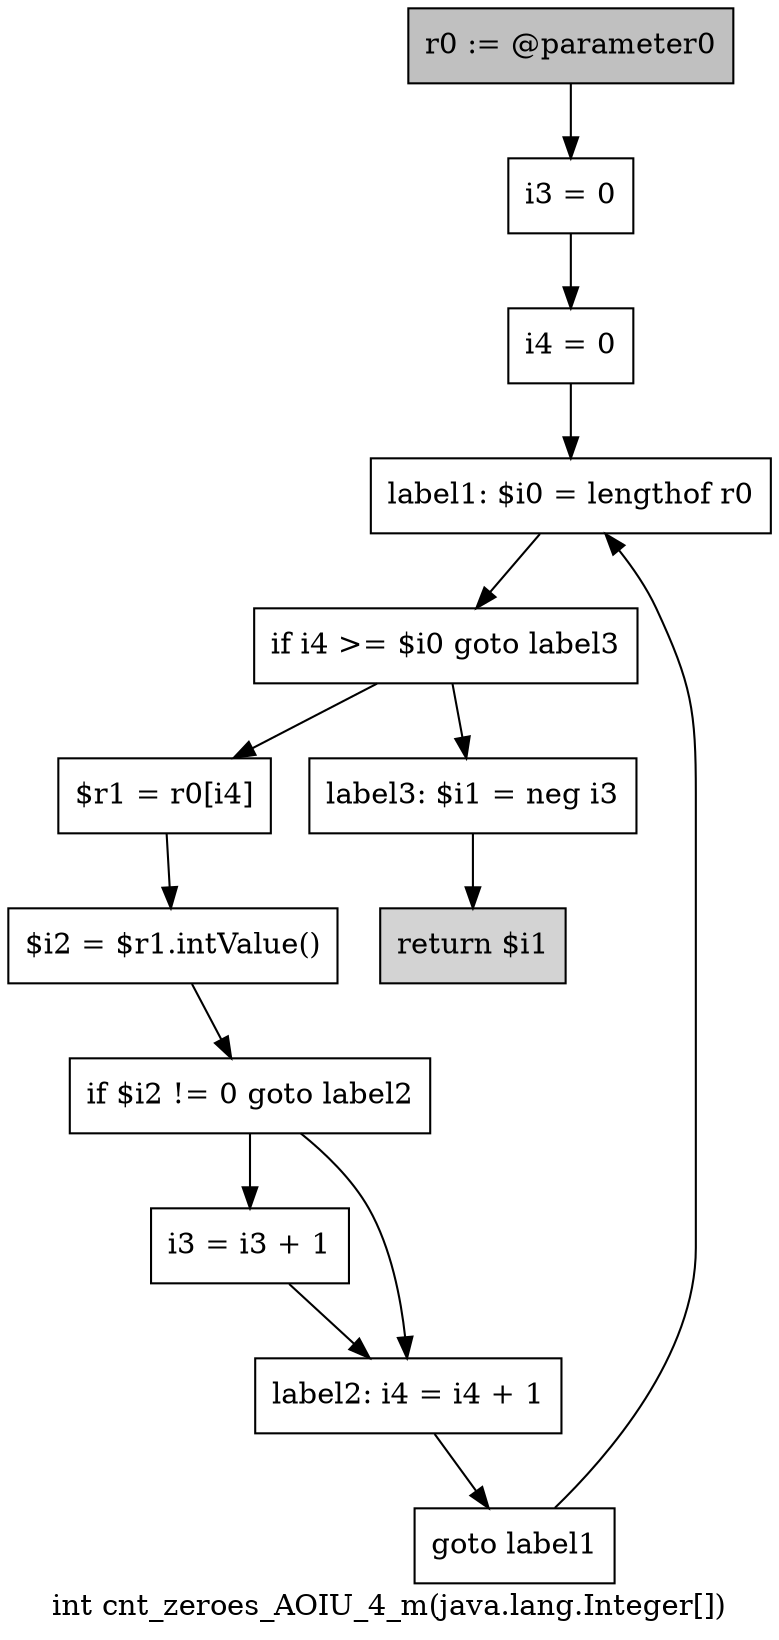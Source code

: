 digraph "int cnt_zeroes_AOIU_4_m(java.lang.Integer[])" {
    label="int cnt_zeroes_AOIU_4_m(java.lang.Integer[])";
    node [shape=box];
    "0" [style=filled,fillcolor=gray,label="r0 := @parameter0",];
    "1" [label="i3 = 0",];
    "0"->"1";
    "2" [label="i4 = 0",];
    "1"->"2";
    "3" [label="label1: $i0 = lengthof r0",];
    "2"->"3";
    "4" [label="if i4 >= $i0 goto label3",];
    "3"->"4";
    "5" [label="$r1 = r0[i4]",];
    "4"->"5";
    "11" [label="label3: $i1 = neg i3",];
    "4"->"11";
    "6" [label="$i2 = $r1.intValue()",];
    "5"->"6";
    "7" [label="if $i2 != 0 goto label2",];
    "6"->"7";
    "8" [label="i3 = i3 + 1",];
    "7"->"8";
    "9" [label="label2: i4 = i4 + 1",];
    "7"->"9";
    "8"->"9";
    "10" [label="goto label1",];
    "9"->"10";
    "10"->"3";
    "12" [style=filled,fillcolor=lightgray,label="return $i1",];
    "11"->"12";
}
